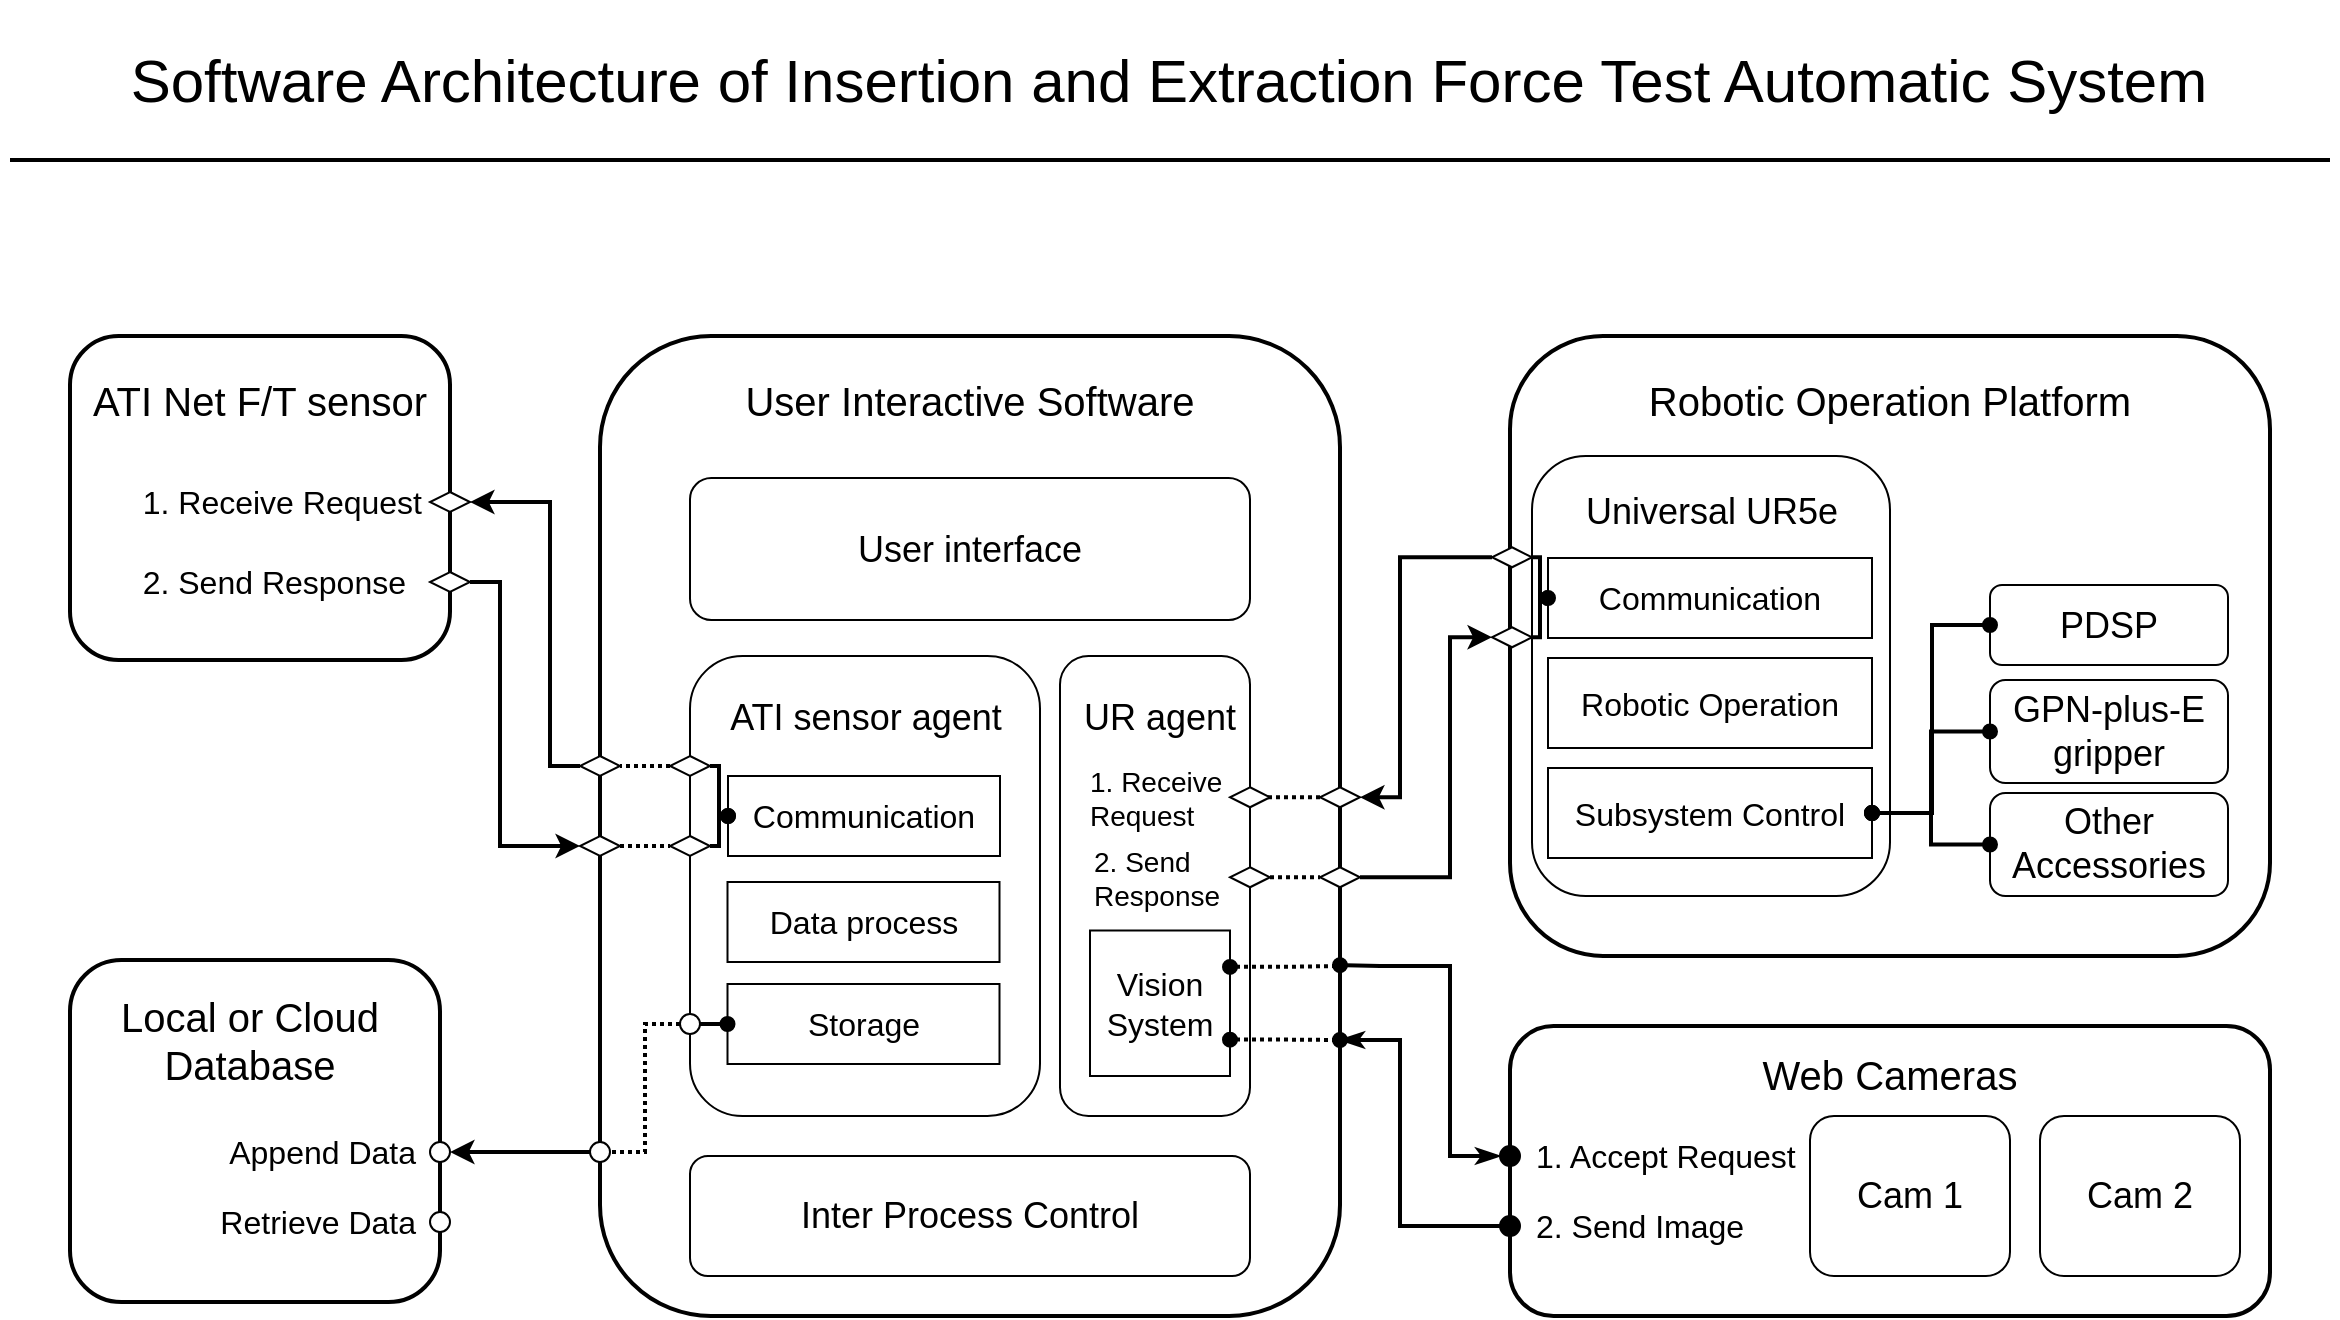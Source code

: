 <mxfile version="13.9.9" type="device"><diagram id="fhazd0KoS1GMZbUWgLw3" name="Page-1"><mxGraphModel dx="1278" dy="948" grid="1" gridSize="10" guides="1" tooltips="1" connect="1" arrows="1" fold="1" page="1" pageScale="1" pageWidth="1169" pageHeight="827" math="0" shadow="0"><root><mxCell id="0"/><mxCell id="1" parent="0"/><mxCell id="LIah4JkIXChAC6JnYDm7-1" value="" style="rounded=1;whiteSpace=wrap;html=1;fontSize=20;align=left;strokeWidth=2;" parent="1" vertex="1"><mxGeometry x="755" y="168" width="380" height="310" as="geometry"/></mxCell><mxCell id="w7yKvEFjFsd2sFTtmfo4-1" value="" style="endArrow=none;html=1;strokeWidth=2;" parent="1" edge="1"><mxGeometry width="50" height="50" relative="1" as="geometry"><mxPoint x="5" y="80" as="sourcePoint"/><mxPoint x="1165" y="80" as="targetPoint"/></mxGeometry></mxCell><mxCell id="w7yKvEFjFsd2sFTtmfo4-2" value="&lt;font style=&quot;font-size: 30px&quot;&gt;Software Architecture of Insertion and Extraction Force Test Automatic&amp;nbsp;System&lt;/font&gt;" style="text;html=1;strokeColor=none;fillColor=none;align=center;verticalAlign=middle;whiteSpace=wrap;rounded=0;fontSize=20;" parent="1" vertex="1"><mxGeometry width="1169" height="80" as="geometry"/></mxCell><mxCell id="w7yKvEFjFsd2sFTtmfo4-3" value="" style="rounded=1;whiteSpace=wrap;html=1;fontSize=20;align=left;strokeWidth=2;" parent="1" vertex="1"><mxGeometry x="35" y="168" width="190" height="162" as="geometry"/></mxCell><mxCell id="w7yKvEFjFsd2sFTtmfo4-4" value="ATI Net F/T sensor" style="rounded=0;whiteSpace=wrap;html=1;fontSize=20;align=center;strokeColor=none;" parent="1" vertex="1"><mxGeometry x="45" y="180" width="170" height="40" as="geometry"/></mxCell><mxCell id="w7yKvEFjFsd2sFTtmfo4-5" value="" style="rhombus;whiteSpace=wrap;html=1;fontSize=20;align=left;" parent="1" vertex="1"><mxGeometry x="215" y="246" width="20" height="10" as="geometry"/></mxCell><mxCell id="w7yKvEFjFsd2sFTtmfo4-31" style="edgeStyle=orthogonalEdgeStyle;rounded=0;orthogonalLoop=1;jettySize=auto;html=1;exitX=1;exitY=0.5;exitDx=0;exitDy=0;entryX=0;entryY=0.5;entryDx=0;entryDy=0;strokeWidth=2;fontSize=18;" parent="1" source="w7yKvEFjFsd2sFTtmfo4-6" target="w7yKvEFjFsd2sFTtmfo4-22" edge="1"><mxGeometry relative="1" as="geometry"><Array as="points"><mxPoint x="250" y="291"/><mxPoint x="250" y="423"/></Array></mxGeometry></mxCell><mxCell id="w7yKvEFjFsd2sFTtmfo4-6" value="" style="rhombus;whiteSpace=wrap;html=1;fontSize=20;align=left;" parent="1" vertex="1"><mxGeometry x="215" y="286" width="20" height="10" as="geometry"/></mxCell><mxCell id="w7yKvEFjFsd2sFTtmfo4-7" value="1. Receive Request" style="text;html=1;strokeColor=none;fillColor=none;align=right;verticalAlign=middle;whiteSpace=wrap;rounded=0;fontSize=16;" parent="1" vertex="1"><mxGeometry x="42.5" y="241" width="170" height="20" as="geometry"/></mxCell><mxCell id="w7yKvEFjFsd2sFTtmfo4-8" value="2. Send Response" style="text;html=1;strokeColor=none;fillColor=none;align=right;verticalAlign=middle;whiteSpace=wrap;rounded=0;fontSize=16;" parent="1" vertex="1"><mxGeometry x="40" y="281" width="165" height="20" as="geometry"/></mxCell><mxCell id="w7yKvEFjFsd2sFTtmfo4-9" value="" style="rounded=1;whiteSpace=wrap;html=1;fontSize=14;align=right;strokeWidth=2;" parent="1" vertex="1"><mxGeometry x="300" y="168" width="370" height="490" as="geometry"/></mxCell><mxCell id="w7yKvEFjFsd2sFTtmfo4-10" value="User Interactive Software" style="rounded=0;whiteSpace=wrap;html=1;fontSize=20;align=center;strokeColor=none;" parent="1" vertex="1"><mxGeometry x="335" y="180" width="300" height="40" as="geometry"/></mxCell><mxCell id="w7yKvEFjFsd2sFTtmfo4-11" value="User interface" style="rounded=1;whiteSpace=wrap;html=1;fontSize=18;align=center;" parent="1" vertex="1"><mxGeometry x="345" y="239" width="280" height="71" as="geometry"/></mxCell><mxCell id="w7yKvEFjFsd2sFTtmfo4-12" value="" style="rounded=1;whiteSpace=wrap;html=1;fontSize=18;align=center;" parent="1" vertex="1"><mxGeometry x="345" y="328" width="175" height="230" as="geometry"/></mxCell><mxCell id="w7yKvEFjFsd2sFTtmfo4-13" value="" style="rounded=1;whiteSpace=wrap;html=1;fontSize=18;align=center;" parent="1" vertex="1"><mxGeometry x="530" y="328" width="95" height="230" as="geometry"/></mxCell><mxCell id="w7yKvEFjFsd2sFTtmfo4-30" style="edgeStyle=orthogonalEdgeStyle;rounded=0;orthogonalLoop=1;jettySize=auto;html=1;exitX=0;exitY=0.5;exitDx=0;exitDy=0;entryX=1;entryY=0.5;entryDx=0;entryDy=0;strokeWidth=2;fontSize=18;" parent="1" source="w7yKvEFjFsd2sFTtmfo4-21" target="w7yKvEFjFsd2sFTtmfo4-5" edge="1"><mxGeometry relative="1" as="geometry"><Array as="points"><mxPoint x="275" y="383"/><mxPoint x="275" y="251"/></Array></mxGeometry></mxCell><mxCell id="w7yKvEFjFsd2sFTtmfo4-21" value="" style="rhombus;whiteSpace=wrap;html=1;fontSize=20;align=left;" parent="1" vertex="1"><mxGeometry x="290" y="378" width="20" height="10" as="geometry"/></mxCell><mxCell id="w7yKvEFjFsd2sFTtmfo4-29" style="edgeStyle=orthogonalEdgeStyle;rounded=0;orthogonalLoop=1;jettySize=auto;html=1;exitX=1;exitY=0.5;exitDx=0;exitDy=0;entryX=0;entryY=0.5;entryDx=0;entryDy=0;strokeWidth=2;fontSize=18;endArrow=none;endFill=0;dashed=1;dashPattern=1 1;" parent="1" source="w7yKvEFjFsd2sFTtmfo4-22" target="w7yKvEFjFsd2sFTtmfo4-24" edge="1"><mxGeometry relative="1" as="geometry"/></mxCell><mxCell id="w7yKvEFjFsd2sFTtmfo4-22" value="" style="rhombus;whiteSpace=wrap;html=1;fontSize=20;align=left;" parent="1" vertex="1"><mxGeometry x="290" y="418" width="20" height="10" as="geometry"/></mxCell><mxCell id="w7yKvEFjFsd2sFTtmfo4-26" style="edgeStyle=orthogonalEdgeStyle;rounded=0;orthogonalLoop=1;jettySize=auto;html=1;exitX=0;exitY=0.5;exitDx=0;exitDy=0;entryX=1;entryY=0.5;entryDx=0;entryDy=0;strokeWidth=2;fontSize=18;dashed=1;endArrow=none;endFill=0;dashPattern=1 1;" parent="1" source="w7yKvEFjFsd2sFTtmfo4-23" target="w7yKvEFjFsd2sFTtmfo4-21" edge="1"><mxGeometry relative="1" as="geometry"/></mxCell><mxCell id="w7yKvEFjFsd2sFTtmfo4-23" value="" style="rhombus;whiteSpace=wrap;html=1;fontSize=20;align=left;" parent="1" vertex="1"><mxGeometry x="335" y="378" width="20" height="10" as="geometry"/></mxCell><mxCell id="w7yKvEFjFsd2sFTtmfo4-24" value="" style="rhombus;whiteSpace=wrap;html=1;fontSize=20;align=left;" parent="1" vertex="1"><mxGeometry x="335" y="418" width="20" height="10" as="geometry"/></mxCell><mxCell id="w7yKvEFjFsd2sFTtmfo4-32" value="&lt;span style=&quot;font-size: 18px&quot;&gt;ATI sensor agent&lt;/span&gt;" style="rounded=0;whiteSpace=wrap;html=1;fontSize=20;align=center;strokeColor=none;" parent="1" vertex="1"><mxGeometry x="363.75" y="338" width="137.5" height="40" as="geometry"/></mxCell><mxCell id="w7yKvEFjFsd2sFTtmfo4-33" value="&lt;span style=&quot;font-size: 18px&quot;&gt;UR agent&lt;/span&gt;" style="rounded=0;whiteSpace=wrap;html=1;fontSize=20;align=center;strokeColor=none;" parent="1" vertex="1"><mxGeometry x="540" y="338" width="80" height="40" as="geometry"/></mxCell><mxCell id="w7yKvEFjFsd2sFTtmfo4-34" value="" style="rhombus;whiteSpace=wrap;html=1;fontSize=20;align=left;" parent="1" vertex="1"><mxGeometry x="615" y="393.63" width="20" height="10" as="geometry"/></mxCell><mxCell id="w7yKvEFjFsd2sFTtmfo4-52" style="edgeStyle=orthogonalEdgeStyle;rounded=0;orthogonalLoop=1;jettySize=auto;html=1;exitX=1;exitY=0.5;exitDx=0;exitDy=0;entryX=0;entryY=0.5;entryDx=0;entryDy=0;strokeWidth=2;fontSize=18;endArrow=none;endFill=0;dashed=1;dashPattern=1 1;" parent="1" source="w7yKvEFjFsd2sFTtmfo4-35" target="w7yKvEFjFsd2sFTtmfo4-37" edge="1"><mxGeometry relative="1" as="geometry"/></mxCell><mxCell id="w7yKvEFjFsd2sFTtmfo4-35" value="" style="rhombus;whiteSpace=wrap;html=1;fontSize=20;align=left;" parent="1" vertex="1"><mxGeometry x="615" y="433.63" width="20" height="10" as="geometry"/></mxCell><mxCell id="w7yKvEFjFsd2sFTtmfo4-53" style="edgeStyle=orthogonalEdgeStyle;rounded=0;orthogonalLoop=1;jettySize=auto;html=1;exitX=0;exitY=0.5;exitDx=0;exitDy=0;entryX=0.933;entryY=0.509;entryDx=0;entryDy=0;entryPerimeter=0;strokeWidth=2;fontSize=18;endArrow=none;endFill=0;dashed=1;dashPattern=1 1;" parent="1" source="w7yKvEFjFsd2sFTtmfo4-36" target="w7yKvEFjFsd2sFTtmfo4-34" edge="1"><mxGeometry relative="1" as="geometry"/></mxCell><mxCell id="w7yKvEFjFsd2sFTtmfo4-36" value="" style="rhombus;whiteSpace=wrap;html=1;fontSize=20;align=left;" parent="1" vertex="1"><mxGeometry x="660" y="393.63" width="20" height="10" as="geometry"/></mxCell><mxCell id="w7yKvEFjFsd2sFTtmfo4-83" style="edgeStyle=orthogonalEdgeStyle;rounded=0;orthogonalLoop=1;jettySize=auto;html=1;exitX=1;exitY=0.5;exitDx=0;exitDy=0;entryX=0;entryY=0.5;entryDx=0;entryDy=0;endArrow=classic;endFill=1;strokeWidth=2;fontSize=18;" parent="1" source="w7yKvEFjFsd2sFTtmfo4-37" target="w7yKvEFjFsd2sFTtmfo4-44" edge="1"><mxGeometry relative="1" as="geometry"><Array as="points"><mxPoint x="725" y="439"/><mxPoint x="725" y="319"/></Array></mxGeometry></mxCell><mxCell id="w7yKvEFjFsd2sFTtmfo4-37" value="" style="rhombus;whiteSpace=wrap;html=1;fontSize=20;align=left;" parent="1" vertex="1"><mxGeometry x="660" y="433.63" width="20" height="10" as="geometry"/></mxCell><mxCell id="w7yKvEFjFsd2sFTtmfo4-41" value="" style="rounded=1;whiteSpace=wrap;html=1;fontSize=20;align=left;" parent="1" vertex="1"><mxGeometry x="766" y="228" width="179" height="220" as="geometry"/></mxCell><mxCell id="w7yKvEFjFsd2sFTtmfo4-42" value="&lt;font style=&quot;font-size: 18px&quot;&gt;Universal UR5e&lt;/font&gt;" style="rounded=0;whiteSpace=wrap;html=1;fontSize=20;align=center;strokeColor=none;" parent="1" vertex="1"><mxGeometry x="775.75" y="239" width="159.5" height="31" as="geometry"/></mxCell><mxCell id="w7yKvEFjFsd2sFTtmfo4-49" style="edgeStyle=orthogonalEdgeStyle;rounded=0;orthogonalLoop=1;jettySize=auto;html=1;exitX=0;exitY=0.5;exitDx=0;exitDy=0;entryX=1;entryY=0.5;entryDx=0;entryDy=0;strokeWidth=2;fontSize=18;" parent="1" source="w7yKvEFjFsd2sFTtmfo4-43" target="w7yKvEFjFsd2sFTtmfo4-36" edge="1"><mxGeometry relative="1" as="geometry"><Array as="points"><mxPoint x="700" y="279"/><mxPoint x="700" y="399"/></Array></mxGeometry></mxCell><mxCell id="w7yKvEFjFsd2sFTtmfo4-103" style="edgeStyle=elbowEdgeStyle;rounded=0;orthogonalLoop=1;jettySize=auto;html=1;exitX=1;exitY=0.5;exitDx=0;exitDy=0;entryX=0;entryY=0.5;entryDx=0;entryDy=0;startArrow=none;startFill=0;endArrow=oval;endFill=1;strokeWidth=2;fontSize=18;" parent="1" source="w7yKvEFjFsd2sFTtmfo4-43" target="w7yKvEFjFsd2sFTtmfo4-85" edge="1"><mxGeometry relative="1" as="geometry"/></mxCell><mxCell id="w7yKvEFjFsd2sFTtmfo4-43" value="" style="rhombus;whiteSpace=wrap;html=1;fontSize=20;align=left;" parent="1" vertex="1"><mxGeometry x="746" y="273.63" width="20" height="10" as="geometry"/></mxCell><mxCell id="w7yKvEFjFsd2sFTtmfo4-54" value="Inter Process Control" style="rounded=1;whiteSpace=wrap;html=1;fontSize=18;align=center;" parent="1" vertex="1"><mxGeometry x="345" y="578" width="280" height="60" as="geometry"/></mxCell><mxCell id="w7yKvEFjFsd2sFTtmfo4-55" value="Communication" style="rounded=0;whiteSpace=wrap;html=1;fontSize=16;align=center;" parent="1" vertex="1"><mxGeometry x="364" y="388" width="136" height="40" as="geometry"/></mxCell><mxCell id="w7yKvEFjFsd2sFTtmfo4-56" value="Data process" style="rounded=0;whiteSpace=wrap;html=1;fontSize=16;align=center;" parent="1" vertex="1"><mxGeometry x="363.75" y="441" width="136" height="40" as="geometry"/></mxCell><mxCell id="w7yKvEFjFsd2sFTtmfo4-57" value="Storage" style="rounded=0;whiteSpace=wrap;html=1;fontSize=16;align=center;" parent="1" vertex="1"><mxGeometry x="363.75" y="492" width="136" height="40" as="geometry"/></mxCell><mxCell id="w7yKvEFjFsd2sFTtmfo4-58" value="" style="rounded=1;whiteSpace=wrap;html=1;fontSize=18;align=left;strokeWidth=2;" parent="1" vertex="1"><mxGeometry x="35" y="480" width="185" height="171" as="geometry"/></mxCell><mxCell id="w7yKvEFjFsd2sFTtmfo4-60" value="Local or Cloud Database" style="rounded=0;whiteSpace=wrap;html=1;fontSize=20;align=center;strokeColor=none;" parent="1" vertex="1"><mxGeometry x="40" y="492" width="170" height="55" as="geometry"/></mxCell><mxCell id="w7yKvEFjFsd2sFTtmfo4-66" value="" style="ellipse;whiteSpace=wrap;html=1;aspect=fixed;fontSize=18;align=left;" parent="1" vertex="1"><mxGeometry x="215" y="571" width="10" height="10" as="geometry"/></mxCell><mxCell id="w7yKvEFjFsd2sFTtmfo4-67" value="" style="ellipse;whiteSpace=wrap;html=1;aspect=fixed;fontSize=18;align=left;" parent="1" vertex="1"><mxGeometry x="215" y="606" width="10" height="10" as="geometry"/></mxCell><mxCell id="w7yKvEFjFsd2sFTtmfo4-80" style="edgeStyle=orthogonalEdgeStyle;rounded=0;orthogonalLoop=1;jettySize=auto;html=1;exitX=0;exitY=0.5;exitDx=0;exitDy=0;entryX=1;entryY=0.5;entryDx=0;entryDy=0;endArrow=classic;endFill=1;strokeWidth=2;fontSize=18;" parent="1" source="w7yKvEFjFsd2sFTtmfo4-69" target="w7yKvEFjFsd2sFTtmfo4-66" edge="1"><mxGeometry relative="1" as="geometry"><Array as="points"><mxPoint x="265" y="576"/><mxPoint x="265" y="576"/></Array></mxGeometry></mxCell><mxCell id="w7yKvEFjFsd2sFTtmfo4-69" value="" style="ellipse;whiteSpace=wrap;html=1;aspect=fixed;fontSize=18;align=left;" parent="1" vertex="1"><mxGeometry x="295" y="571" width="10" height="10" as="geometry"/></mxCell><mxCell id="w7yKvEFjFsd2sFTtmfo4-101" style="edgeStyle=elbowEdgeStyle;rounded=0;orthogonalLoop=1;jettySize=auto;html=1;exitX=0;exitY=0.5;exitDx=0;exitDy=0;entryX=1;entryY=0.5;entryDx=0;entryDy=0;startArrow=none;startFill=0;endArrow=none;endFill=0;strokeWidth=2;fontSize=18;dashed=1;dashPattern=1 1;" parent="1" source="w7yKvEFjFsd2sFTtmfo4-71" target="w7yKvEFjFsd2sFTtmfo4-69" edge="1"><mxGeometry relative="1" as="geometry"/></mxCell><mxCell id="w7yKvEFjFsd2sFTtmfo4-71" value="" style="ellipse;whiteSpace=wrap;html=1;aspect=fixed;fontSize=18;align=left;" parent="1" vertex="1"><mxGeometry x="340" y="507" width="10" height="10" as="geometry"/></mxCell><mxCell id="w7yKvEFjFsd2sFTtmfo4-78" value="Retrieve Data" style="text;html=1;strokeColor=none;fillColor=none;align=right;verticalAlign=middle;whiteSpace=wrap;rounded=0;fontSize=16;" parent="1" vertex="1"><mxGeometry x="85" y="601" width="125" height="20" as="geometry"/></mxCell><mxCell id="w7yKvEFjFsd2sFTtmfo4-79" value="Append Data" style="text;html=1;strokeColor=none;fillColor=none;align=right;verticalAlign=middle;whiteSpace=wrap;rounded=0;fontSize=16;" parent="1" vertex="1"><mxGeometry x="85" y="566" width="125" height="20" as="geometry"/></mxCell><mxCell id="w7yKvEFjFsd2sFTtmfo4-82" value="Robotic Operation" style="rounded=0;whiteSpace=wrap;html=1;fontSize=16;align=center;" parent="1" vertex="1"><mxGeometry x="774" y="329" width="162" height="45" as="geometry"/></mxCell><mxCell id="w7yKvEFjFsd2sFTtmfo4-84" value="Subsystem Control" style="rounded=0;whiteSpace=wrap;html=1;fontSize=16;align=center;" parent="1" vertex="1"><mxGeometry x="774" y="384" width="162" height="45" as="geometry"/></mxCell><mxCell id="w7yKvEFjFsd2sFTtmfo4-85" value="Communication" style="rounded=0;whiteSpace=wrap;html=1;fontSize=16;align=center;" parent="1" vertex="1"><mxGeometry x="774" y="279" width="162" height="40" as="geometry"/></mxCell><mxCell id="w7yKvEFjFsd2sFTtmfo4-86" value="PDSP" style="rounded=1;whiteSpace=wrap;html=1;fontSize=18;align=center;" parent="1" vertex="1"><mxGeometry x="995" y="292.5" width="119" height="40" as="geometry"/></mxCell><mxCell id="w7yKvEFjFsd2sFTtmfo4-87" value="GPN-plus-E gripper" style="rounded=1;whiteSpace=wrap;html=1;fontSize=18;align=center;" parent="1" vertex="1"><mxGeometry x="995" y="340" width="119" height="51.5" as="geometry"/></mxCell><mxCell id="w7yKvEFjFsd2sFTtmfo4-88" value="Other Accessories" style="rounded=1;whiteSpace=wrap;html=1;fontSize=18;align=center;" parent="1" vertex="1"><mxGeometry x="995" y="396.5" width="119" height="51.5" as="geometry"/></mxCell><mxCell id="w7yKvEFjFsd2sFTtmfo4-98" value="1. Receive Request" style="text;html=1;strokeColor=none;fillColor=none;align=left;verticalAlign=middle;whiteSpace=wrap;rounded=0;fontSize=14;" parent="1" vertex="1"><mxGeometry x="542.5" y="373.01" width="70" height="51.25" as="geometry"/></mxCell><mxCell id="w7yKvEFjFsd2sFTtmfo4-99" value="2. Send Response" style="text;html=1;strokeColor=none;fillColor=none;align=left;verticalAlign=middle;whiteSpace=wrap;rounded=0;fontSize=14;" parent="1" vertex="1"><mxGeometry x="545" y="416.13" width="70" height="45" as="geometry"/></mxCell><mxCell id="w7yKvEFjFsd2sFTtmfo4-104" style="edgeStyle=elbowEdgeStyle;rounded=0;orthogonalLoop=1;jettySize=auto;html=1;exitX=1;exitY=0.5;exitDx=0;exitDy=0;entryX=0;entryY=0.5;entryDx=0;entryDy=0;startArrow=none;startFill=0;endArrow=oval;endFill=1;strokeWidth=2;fontSize=18;" parent="1" source="w7yKvEFjFsd2sFTtmfo4-44" target="w7yKvEFjFsd2sFTtmfo4-85" edge="1"><mxGeometry relative="1" as="geometry"/></mxCell><mxCell id="w7yKvEFjFsd2sFTtmfo4-44" value="" style="rhombus;whiteSpace=wrap;html=1;fontSize=20;align=left;" parent="1" vertex="1"><mxGeometry x="746" y="313.63" width="20" height="10" as="geometry"/></mxCell><mxCell id="w7yKvEFjFsd2sFTtmfo4-92" style="edgeStyle=elbowEdgeStyle;rounded=0;orthogonalLoop=1;jettySize=auto;html=1;exitX=1;exitY=0.5;exitDx=0;exitDy=0;entryX=0;entryY=0.5;entryDx=0;entryDy=0;startArrow=none;startFill=0;endArrow=oval;endFill=1;strokeWidth=2;fontSize=18;" parent="1" source="w7yKvEFjFsd2sFTtmfo4-23" target="w7yKvEFjFsd2sFTtmfo4-55" edge="1"><mxGeometry relative="1" as="geometry"/></mxCell><mxCell id="w7yKvEFjFsd2sFTtmfo4-94" style="edgeStyle=elbowEdgeStyle;rounded=0;orthogonalLoop=1;jettySize=auto;html=1;exitX=1;exitY=0.5;exitDx=0;exitDy=0;entryX=0;entryY=0.5;entryDx=0;entryDy=0;startArrow=none;startFill=0;endArrow=oval;endFill=1;strokeWidth=2;fontSize=18;" parent="1" source="w7yKvEFjFsd2sFTtmfo4-24" target="w7yKvEFjFsd2sFTtmfo4-55" edge="1"><mxGeometry relative="1" as="geometry"/></mxCell><mxCell id="w7yKvEFjFsd2sFTtmfo4-93" style="edgeStyle=elbowEdgeStyle;rounded=0;orthogonalLoop=1;jettySize=auto;html=1;exitX=1;exitY=0.5;exitDx=0;exitDy=0;entryX=0;entryY=0.5;entryDx=0;entryDy=0;startArrow=none;startFill=0;endArrow=oval;endFill=1;strokeWidth=2;fontSize=18;" parent="1" source="w7yKvEFjFsd2sFTtmfo4-71" target="w7yKvEFjFsd2sFTtmfo4-57" edge="1"><mxGeometry relative="1" as="geometry"/></mxCell><mxCell id="w7yKvEFjFsd2sFTtmfo4-89" style="edgeStyle=elbowEdgeStyle;rounded=0;orthogonalLoop=1;jettySize=auto;html=1;exitX=1;exitY=0.5;exitDx=0;exitDy=0;entryX=0;entryY=0.5;entryDx=0;entryDy=0;endArrow=oval;endFill=1;strokeWidth=2;fontSize=18;startArrow=oval;startFill=1;" parent="1" source="w7yKvEFjFsd2sFTtmfo4-84" target="w7yKvEFjFsd2sFTtmfo4-86" edge="1"><mxGeometry relative="1" as="geometry"><Array as="points"><mxPoint x="966" y="379"/></Array></mxGeometry></mxCell><mxCell id="w7yKvEFjFsd2sFTtmfo4-90" style="edgeStyle=elbowEdgeStyle;rounded=0;orthogonalLoop=1;jettySize=auto;html=1;exitX=1;exitY=0.5;exitDx=0;exitDy=0;entryX=0;entryY=0.5;entryDx=0;entryDy=0;startArrow=oval;startFill=1;endArrow=oval;endFill=1;strokeWidth=2;fontSize=18;" parent="1" source="w7yKvEFjFsd2sFTtmfo4-84" target="w7yKvEFjFsd2sFTtmfo4-87" edge="1"><mxGeometry relative="1" as="geometry"/></mxCell><mxCell id="w7yKvEFjFsd2sFTtmfo4-91" style="edgeStyle=elbowEdgeStyle;rounded=0;orthogonalLoop=1;jettySize=auto;html=1;exitX=1;exitY=0.5;exitDx=0;exitDy=0;entryX=0;entryY=0.5;entryDx=0;entryDy=0;startArrow=oval;startFill=1;endArrow=oval;endFill=1;strokeWidth=2;fontSize=18;" parent="1" source="w7yKvEFjFsd2sFTtmfo4-84" target="w7yKvEFjFsd2sFTtmfo4-88" edge="1"><mxGeometry relative="1" as="geometry"/></mxCell><mxCell id="LIah4JkIXChAC6JnYDm7-2" value="Robotic Operation Platform" style="rounded=0;whiteSpace=wrap;html=1;fontSize=20;align=center;strokeColor=none;" parent="1" vertex="1"><mxGeometry x="795" y="180" width="300" height="40" as="geometry"/></mxCell><mxCell id="LIah4JkIXChAC6JnYDm7-5" value="Vision System" style="rounded=0;whiteSpace=wrap;html=1;fontSize=16;align=center;" parent="1" vertex="1"><mxGeometry x="545" y="465.25" width="70" height="72.75" as="geometry"/></mxCell><mxCell id="LIah4JkIXChAC6JnYDm7-7" value="" style="rounded=1;whiteSpace=wrap;html=1;fontSize=18;align=left;strokeWidth=2;" parent="1" vertex="1"><mxGeometry x="755" y="513" width="380" height="145" as="geometry"/></mxCell><mxCell id="LIah4JkIXChAC6JnYDm7-8" value="Web Cameras" style="rounded=0;whiteSpace=wrap;html=1;fontSize=20;align=center;strokeColor=none;" parent="1" vertex="1"><mxGeometry x="870" y="517" width="150" height="40" as="geometry"/></mxCell><mxCell id="LIah4JkIXChAC6JnYDm7-16" style="edgeStyle=orthogonalEdgeStyle;rounded=0;orthogonalLoop=1;jettySize=auto;html=1;exitX=0;exitY=0.5;exitDx=0;exitDy=0;startArrow=classicThin;startFill=1;endArrow=oval;endFill=1;strokeWidth=2;entryX=1;entryY=0.642;entryDx=0;entryDy=0;entryPerimeter=0;" parent="1" source="LIah4JkIXChAC6JnYDm7-9" target="w7yKvEFjFsd2sFTtmfo4-9" edge="1"><mxGeometry relative="1" as="geometry"><mxPoint x="690" y="479" as="targetPoint"/><Array as="points"><mxPoint x="725" y="578"/><mxPoint x="725" y="483"/><mxPoint x="690" y="483"/></Array></mxGeometry></mxCell><mxCell id="LIah4JkIXChAC6JnYDm7-9" value="" style="ellipse;whiteSpace=wrap;html=1;aspect=fixed;fontSize=18;align=left;fillColor=#000000;" parent="1" vertex="1"><mxGeometry x="750" y="573" width="10" height="10" as="geometry"/></mxCell><mxCell id="LIah4JkIXChAC6JnYDm7-10" value="" style="ellipse;whiteSpace=wrap;html=1;aspect=fixed;fontSize=18;align=left;fillColor=#000000;" parent="1" vertex="1"><mxGeometry x="750" y="608" width="10" height="10" as="geometry"/></mxCell><mxCell id="LIah4JkIXChAC6JnYDm7-11" value="2. Send Image" style="text;html=1;strokeColor=none;fillColor=none;align=left;verticalAlign=middle;whiteSpace=wrap;rounded=0;fontSize=16;" parent="1" vertex="1"><mxGeometry x="766" y="603" width="125" height="20" as="geometry"/></mxCell><mxCell id="LIah4JkIXChAC6JnYDm7-12" value="1. Accept Request" style="text;html=1;strokeColor=none;fillColor=none;align=left;verticalAlign=middle;whiteSpace=wrap;rounded=0;fontSize=16;" parent="1" vertex="1"><mxGeometry x="766" y="568" width="152" height="20" as="geometry"/></mxCell><mxCell id="LIah4JkIXChAC6JnYDm7-14" style="edgeStyle=orthogonalEdgeStyle;rounded=0;orthogonalLoop=1;jettySize=auto;html=1;exitX=0;exitY=0.5;exitDx=0;exitDy=0;strokeWidth=2;endArrow=classicThin;endFill=1;" parent="1" source="LIah4JkIXChAC6JnYDm7-10" edge="1"><mxGeometry relative="1" as="geometry"><mxPoint x="670" y="520" as="targetPoint"/><Array as="points"><mxPoint x="700" y="613"/><mxPoint x="700" y="520"/></Array></mxGeometry></mxCell><mxCell id="LIah4JkIXChAC6JnYDm7-18" style="edgeStyle=orthogonalEdgeStyle;rounded=0;orthogonalLoop=1;jettySize=auto;html=1;exitX=1;exitY=0.75;exitDx=0;exitDy=0;dashed=1;dashPattern=1 1;startArrow=oval;startFill=1;endArrow=oval;endFill=1;strokeWidth=2;" parent="1" source="LIah4JkIXChAC6JnYDm7-5" edge="1"><mxGeometry relative="1" as="geometry"><mxPoint x="670" y="520" as="targetPoint"/></mxGeometry></mxCell><mxCell id="LIah4JkIXChAC6JnYDm7-17" style="edgeStyle=orthogonalEdgeStyle;rounded=0;orthogonalLoop=1;jettySize=auto;html=1;exitX=1;exitY=0.25;exitDx=0;exitDy=0;startArrow=oval;startFill=1;endArrow=none;endFill=0;strokeWidth=2;dashed=1;dashPattern=1 1;" parent="1" source="LIah4JkIXChAC6JnYDm7-5" edge="1"><mxGeometry relative="1" as="geometry"><mxPoint x="670" y="483" as="targetPoint"/></mxGeometry></mxCell><mxCell id="nzg58n9OSDYMexhzdOxY-2" value="Cam 1" style="rounded=1;whiteSpace=wrap;html=1;fontSize=18;align=center;" parent="1" vertex="1"><mxGeometry x="905" y="558" width="100" height="80" as="geometry"/></mxCell><mxCell id="nzg58n9OSDYMexhzdOxY-3" value="Cam 2" style="rounded=1;whiteSpace=wrap;html=1;fontSize=18;align=center;" parent="1" vertex="1"><mxGeometry x="1020" y="558" width="100" height="80" as="geometry"/></mxCell></root></mxGraphModel></diagram></mxfile>